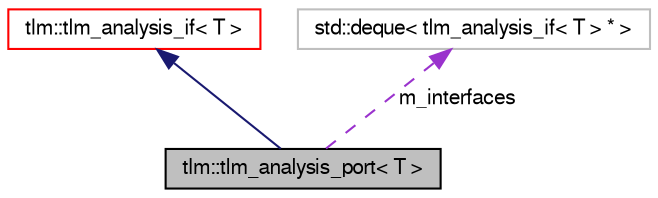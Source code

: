 digraph G
{
  edge [fontname="FreeSans",fontsize="10",labelfontname="FreeSans",labelfontsize="10"];
  node [fontname="FreeSans",fontsize="10",shape=record];
  Node1 [label="tlm::tlm_analysis_port\< T \>",height=0.2,width=0.4,color="black", fillcolor="grey75", style="filled" fontcolor="black"];
  Node2 -> Node1 [dir=back,color="midnightblue",fontsize="10",style="solid",fontname="FreeSans"];
  Node2 [label="tlm::tlm_analysis_if\< T \>",height=0.2,width=0.4,color="red", fillcolor="white", style="filled",URL="$a00052.html"];
  Node3 -> Node1 [dir=back,color="darkorchid3",fontsize="10",style="dashed",label="m_interfaces",fontname="FreeSans"];
  Node3 [label="std::deque\< tlm_analysis_if\< T \> * \>",height=0.2,width=0.4,color="grey75", fillcolor="white", style="filled"];
}
